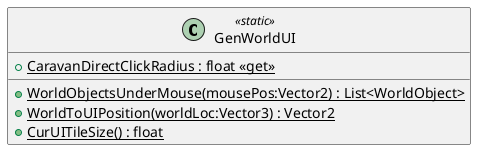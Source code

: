 @startuml
class GenWorldUI <<static>> {
    + {static} CaravanDirectClickRadius : float <<get>>
    + {static} WorldObjectsUnderMouse(mousePos:Vector2) : List<WorldObject>
    + {static} WorldToUIPosition(worldLoc:Vector3) : Vector2
    + {static} CurUITileSize() : float
}
@enduml
